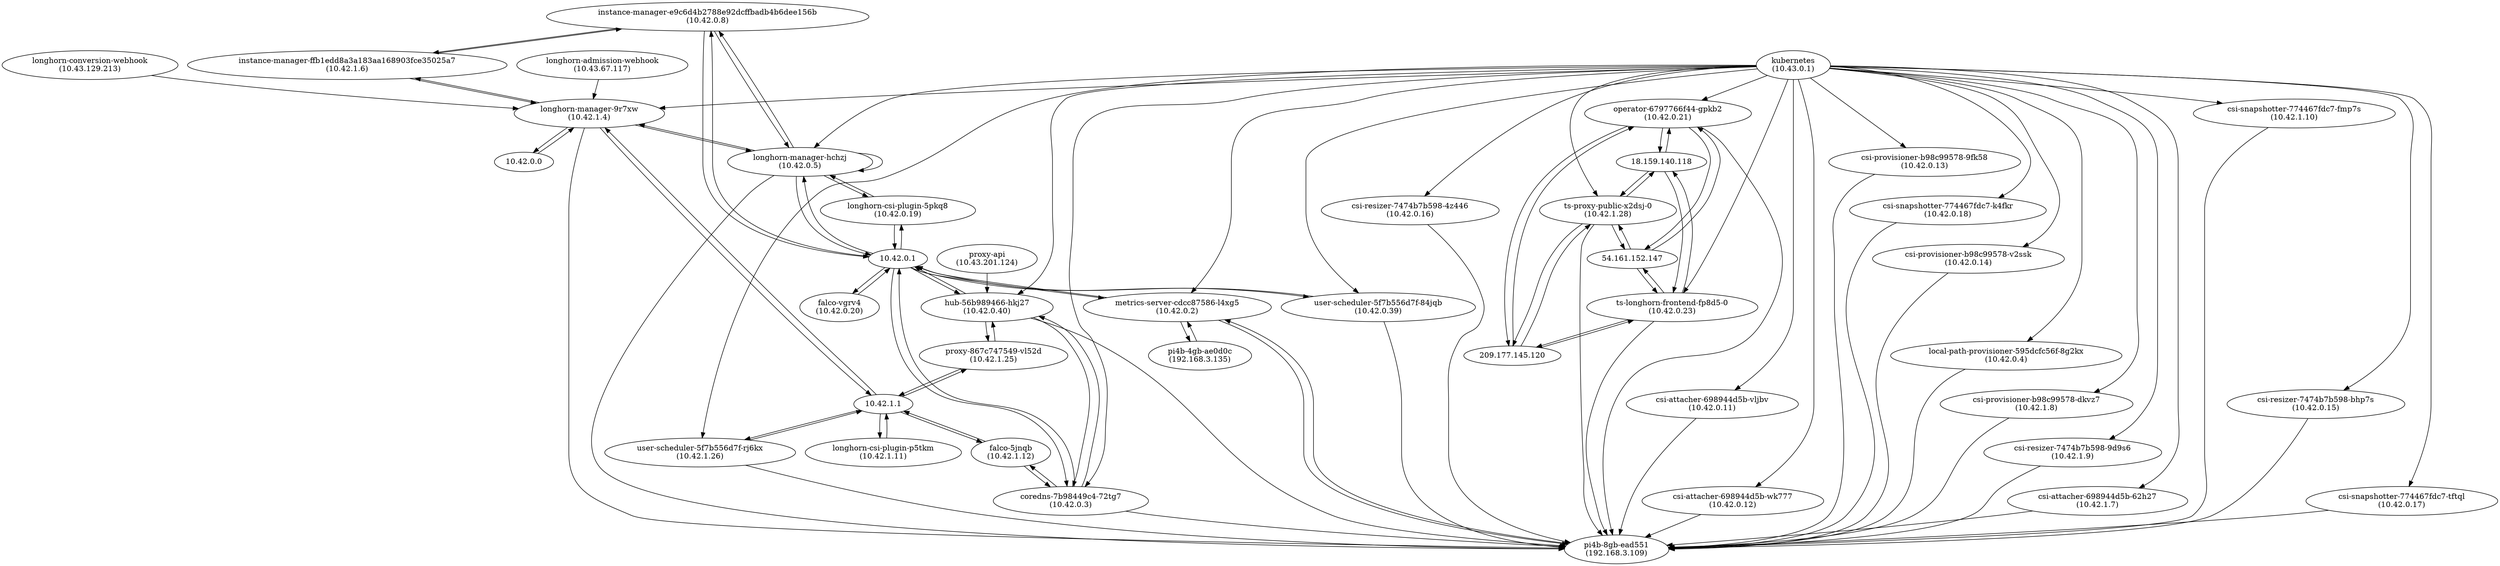 digraph G {
  "instance-manager-e9c6d4b2788e92dcffbadb4b6dee156b
(10.42.0.8)" -> "instance-manager-ffb1edd8a3a183aa168903fce35025a7
(10.42.1.6)";
  "instance-manager-e9c6d4b2788e92dcffbadb4b6dee156b
(10.42.0.8)" -> "longhorn-manager-hchzj
(10.42.0.5)";
  "instance-manager-e9c6d4b2788e92dcffbadb4b6dee156b
(10.42.0.8)" -> "10.42.0.1";
  "instance-manager-ffb1edd8a3a183aa168903fce35025a7
(10.42.1.6)" -> "instance-manager-e9c6d4b2788e92dcffbadb4b6dee156b
(10.42.0.8)";
  "instance-manager-ffb1edd8a3a183aa168903fce35025a7
(10.42.1.6)" -> "longhorn-manager-9r7xw
(10.42.1.4)";
  "kubernetes
(10.43.0.1)" -> "longhorn-manager-hchzj
(10.42.0.5)";
  "kubernetes
(10.43.0.1)" -> "user-scheduler-5f7b556d7f-84jqb
(10.42.0.39)";
  "kubernetes
(10.43.0.1)" -> "csi-resizer-7474b7b598-bhp7s
(10.42.0.15)";
  "kubernetes
(10.43.0.1)" -> "csi-snapshotter-774467fdc7-tftql
(10.42.0.17)";
  "kubernetes
(10.43.0.1)" -> "csi-resizer-7474b7b598-4z446
(10.42.0.16)";
  "kubernetes
(10.43.0.1)" -> "operator-6797766f44-gpkb2
(10.42.0.21)";
  "kubernetes
(10.43.0.1)" -> "csi-attacher-698944d5b-vljbv
(10.42.0.11)";
  "kubernetes
(10.43.0.1)" -> "hub-56b989466-hkj27
(10.42.0.40)";
  "kubernetes
(10.43.0.1)" -> "csi-attacher-698944d5b-wk777
(10.42.0.12)";
  "kubernetes
(10.43.0.1)" -> "csi-provisioner-b98c99578-9fk58
(10.42.0.13)";
  "kubernetes
(10.43.0.1)" -> "csi-snapshotter-774467fdc7-k4fkr
(10.42.0.18)";
  "kubernetes
(10.43.0.1)" -> "csi-provisioner-b98c99578-v2ssk
(10.42.0.14)";
  "kubernetes
(10.43.0.1)" -> "coredns-7b98449c4-72tg7
(10.42.0.3)";
  "kubernetes
(10.43.0.1)" -> "metrics-server-cdcc87586-l4xg5
(10.42.0.2)";
  "kubernetes
(10.43.0.1)" -> "local-path-provisioner-595dcfc56f-8g2kx
(10.42.0.4)";
  "kubernetes
(10.43.0.1)" -> "ts-longhorn-frontend-fp8d5-0
(10.42.0.23)";
  "kubernetes
(10.43.0.1)" -> "ts-proxy-public-x2dsj-0
(10.42.1.28)";
  "kubernetes
(10.43.0.1)" -> "longhorn-manager-9r7xw
(10.42.1.4)";
  "kubernetes
(10.43.0.1)" -> "user-scheduler-5f7b556d7f-rj6kx
(10.42.1.26)";
  "kubernetes
(10.43.0.1)" -> "csi-provisioner-b98c99578-dkvz7
(10.42.1.8)";
  "kubernetes
(10.43.0.1)" -> "csi-resizer-7474b7b598-9d9s6
(10.42.1.9)";
  "kubernetes
(10.43.0.1)" -> "csi-attacher-698944d5b-62h27
(10.42.1.7)";
  "kubernetes
(10.43.0.1)" -> "csi-snapshotter-774467fdc7-fmp7s
(10.42.1.10)";
  "longhorn-manager-hchzj
(10.42.0.5)" -> "pi4b-8gb-ead551
(192.168.3.109)";
  "longhorn-manager-hchzj
(10.42.0.5)" -> "instance-manager-e9c6d4b2788e92dcffbadb4b6dee156b
(10.42.0.8)";
  "longhorn-manager-hchzj
(10.42.0.5)" -> "longhorn-manager-hchzj
(10.42.0.5)";
  "longhorn-manager-hchzj
(10.42.0.5)" -> "10.42.0.1";
  "longhorn-manager-hchzj
(10.42.0.5)" -> "longhorn-manager-9r7xw
(10.42.1.4)";
  "longhorn-manager-hchzj
(10.42.0.5)" -> "longhorn-csi-plugin-5pkq8
(10.42.0.19)";
  "user-scheduler-5f7b556d7f-84jqb
(10.42.0.39)" -> "pi4b-8gb-ead551
(192.168.3.109)";
  "user-scheduler-5f7b556d7f-84jqb
(10.42.0.39)" -> "10.42.0.1";
  "csi-resizer-7474b7b598-bhp7s
(10.42.0.15)" -> "pi4b-8gb-ead551
(192.168.3.109)";
  "csi-snapshotter-774467fdc7-tftql
(10.42.0.17)" -> "pi4b-8gb-ead551
(192.168.3.109)";
  "10.42.0.1" -> "hub-56b989466-hkj27
(10.42.0.40)";
  "10.42.0.1" -> "metrics-server-cdcc87586-l4xg5
(10.42.0.2)";
  "10.42.0.1" -> "coredns-7b98449c4-72tg7
(10.42.0.3)";
  "10.42.0.1" -> "instance-manager-e9c6d4b2788e92dcffbadb4b6dee156b
(10.42.0.8)";
  "10.42.0.1" -> "longhorn-csi-plugin-5pkq8
(10.42.0.19)";
  "10.42.0.1" -> "longhorn-manager-hchzj
(10.42.0.5)";
  "10.42.0.1" -> "falco-vgrv4
(10.42.0.20)";
  "10.42.0.1" -> "user-scheduler-5f7b556d7f-84jqb
(10.42.0.39)";
  "hub-56b989466-hkj27
(10.42.0.40)" -> "10.42.0.1";
  "hub-56b989466-hkj27
(10.42.0.40)" -> "pi4b-8gb-ead551
(192.168.3.109)";
  "hub-56b989466-hkj27
(10.42.0.40)" -> "proxy-867c747549-vl52d
(10.42.1.25)";
  "hub-56b989466-hkj27
(10.42.0.40)" -> "coredns-7b98449c4-72tg7
(10.42.0.3)";
  "metrics-server-cdcc87586-l4xg5
(10.42.0.2)" -> "10.42.0.1";
  "metrics-server-cdcc87586-l4xg5
(10.42.0.2)" -> "pi4b-8gb-ead551
(192.168.3.109)";
  "metrics-server-cdcc87586-l4xg5
(10.42.0.2)" -> "pi4b-4gb-ae0d0c
(192.168.3.135)";
  "coredns-7b98449c4-72tg7
(10.42.0.3)" -> "10.42.0.1";
  "coredns-7b98449c4-72tg7
(10.42.0.3)" -> "pi4b-8gb-ead551
(192.168.3.109)";
  "coredns-7b98449c4-72tg7
(10.42.0.3)" -> "hub-56b989466-hkj27
(10.42.0.40)";
  "coredns-7b98449c4-72tg7
(10.42.0.3)" -> "falco-5jnqb
(10.42.1.12)";
  "csi-resizer-7474b7b598-4z446
(10.42.0.16)" -> "pi4b-8gb-ead551
(192.168.3.109)";
  "operator-6797766f44-gpkb2
(10.42.0.21)" -> "pi4b-8gb-ead551
(192.168.3.109)";
  "operator-6797766f44-gpkb2
(10.42.0.21)" -> "18.159.140.118";
  "operator-6797766f44-gpkb2
(10.42.0.21)" -> "209.177.145.120";
  "operator-6797766f44-gpkb2
(10.42.0.21)" -> "54.161.152.147";
  "csi-attacher-698944d5b-vljbv
(10.42.0.11)" -> "pi4b-8gb-ead551
(192.168.3.109)";
  "longhorn-csi-plugin-5pkq8
(10.42.0.19)" -> "10.42.0.1";
  "longhorn-csi-plugin-5pkq8
(10.42.0.19)" -> "longhorn-manager-hchzj
(10.42.0.5)";
  "csi-attacher-698944d5b-wk777
(10.42.0.12)" -> "pi4b-8gb-ead551
(192.168.3.109)";
  "csi-provisioner-b98c99578-9fk58
(10.42.0.13)" -> "pi4b-8gb-ead551
(192.168.3.109)";
  "csi-snapshotter-774467fdc7-k4fkr
(10.42.0.18)" -> "pi4b-8gb-ead551
(192.168.3.109)";
  "falco-vgrv4
(10.42.0.20)" -> "10.42.0.1";
  "csi-provisioner-b98c99578-v2ssk
(10.42.0.14)" -> "pi4b-8gb-ead551
(192.168.3.109)";
  "longhorn-manager-9r7xw
(10.42.1.4)" -> "longhorn-manager-hchzj
(10.42.0.5)";
  "longhorn-manager-9r7xw
(10.42.1.4)" -> "pi4b-8gb-ead551
(192.168.3.109)";
  "longhorn-manager-9r7xw
(10.42.1.4)" -> "instance-manager-ffb1edd8a3a183aa168903fce35025a7
(10.42.1.6)";
  "longhorn-manager-9r7xw
(10.42.1.4)" -> "10.42.1.1";
  "longhorn-manager-9r7xw
(10.42.1.4)" -> "10.42.0.0";
  "pi4b-8gb-ead551
(192.168.3.109)" -> "metrics-server-cdcc87586-l4xg5
(10.42.0.2)";
  "pi4b-4gb-ae0d0c
(192.168.3.135)" -> "metrics-server-cdcc87586-l4xg5
(10.42.0.2)";
  "18.159.140.118" -> "operator-6797766f44-gpkb2
(10.42.0.21)";
  "18.159.140.118" -> "ts-longhorn-frontend-fp8d5-0
(10.42.0.23)";
  "18.159.140.118" -> "ts-proxy-public-x2dsj-0
(10.42.1.28)";
  "209.177.145.120" -> "operator-6797766f44-gpkb2
(10.42.0.21)";
  "209.177.145.120" -> "ts-longhorn-frontend-fp8d5-0
(10.42.0.23)";
  "209.177.145.120" -> "ts-proxy-public-x2dsj-0
(10.42.1.28)";
  "local-path-provisioner-595dcfc56f-8g2kx
(10.42.0.4)" -> "pi4b-8gb-ead551
(192.168.3.109)";
  "ts-longhorn-frontend-fp8d5-0
(10.42.0.23)" -> "209.177.145.120";
  "ts-longhorn-frontend-fp8d5-0
(10.42.0.23)" -> "pi4b-8gb-ead551
(192.168.3.109)";
  "ts-longhorn-frontend-fp8d5-0
(10.42.0.23)" -> "54.161.152.147";
  "ts-longhorn-frontend-fp8d5-0
(10.42.0.23)" -> "18.159.140.118";
  "54.161.152.147" -> "operator-6797766f44-gpkb2
(10.42.0.21)";
  "54.161.152.147" -> "ts-longhorn-frontend-fp8d5-0
(10.42.0.23)";
  "54.161.152.147" -> "ts-proxy-public-x2dsj-0
(10.42.1.28)";
  "proxy-api
(10.43.201.124)" -> "hub-56b989466-hkj27
(10.42.0.40)";
  "proxy-867c747549-vl52d
(10.42.1.25)" -> "hub-56b989466-hkj27
(10.42.0.40)";
  "proxy-867c747549-vl52d
(10.42.1.25)" -> "10.42.1.1";
  "falco-5jnqb
(10.42.1.12)" -> "coredns-7b98449c4-72tg7
(10.42.0.3)";
  "falco-5jnqb
(10.42.1.12)" -> "10.42.1.1";
  "ts-proxy-public-x2dsj-0
(10.42.1.28)" -> "pi4b-8gb-ead551
(192.168.3.109)";
  "ts-proxy-public-x2dsj-0
(10.42.1.28)" -> "54.161.152.147";
  "ts-proxy-public-x2dsj-0
(10.42.1.28)" -> "209.177.145.120";
  "ts-proxy-public-x2dsj-0
(10.42.1.28)" -> "18.159.140.118";
  "10.42.1.1" -> "proxy-867c747549-vl52d
(10.42.1.25)";
  "10.42.1.1" -> "longhorn-csi-plugin-p5tkm
(10.42.1.11)";
  "10.42.1.1" -> "falco-5jnqb
(10.42.1.12)";
  "10.42.1.1" -> "longhorn-manager-9r7xw
(10.42.1.4)";
  "10.42.1.1" -> "user-scheduler-5f7b556d7f-rj6kx
(10.42.1.26)";
  "user-scheduler-5f7b556d7f-rj6kx
(10.42.1.26)" -> "pi4b-8gb-ead551
(192.168.3.109)";
  "user-scheduler-5f7b556d7f-rj6kx
(10.42.1.26)" -> "10.42.1.1";
  "longhorn-csi-plugin-p5tkm
(10.42.1.11)" -> "10.42.1.1";
  "csi-provisioner-b98c99578-dkvz7
(10.42.1.8)" -> "pi4b-8gb-ead551
(192.168.3.109)";
  "csi-resizer-7474b7b598-9d9s6
(10.42.1.9)" -> "pi4b-8gb-ead551
(192.168.3.109)";
  "csi-attacher-698944d5b-62h27
(10.42.1.7)" -> "pi4b-8gb-ead551
(192.168.3.109)";
  "csi-snapshotter-774467fdc7-fmp7s
(10.42.1.10)" -> "pi4b-8gb-ead551
(192.168.3.109)";
  "longhorn-admission-webhook
(10.43.67.117)" -> "longhorn-manager-9r7xw
(10.42.1.4)";
  "longhorn-conversion-webhook
(10.43.129.213)" -> "longhorn-manager-9r7xw
(10.42.1.4)";
  "10.42.0.0" -> "longhorn-manager-9r7xw
(10.42.1.4)";
}